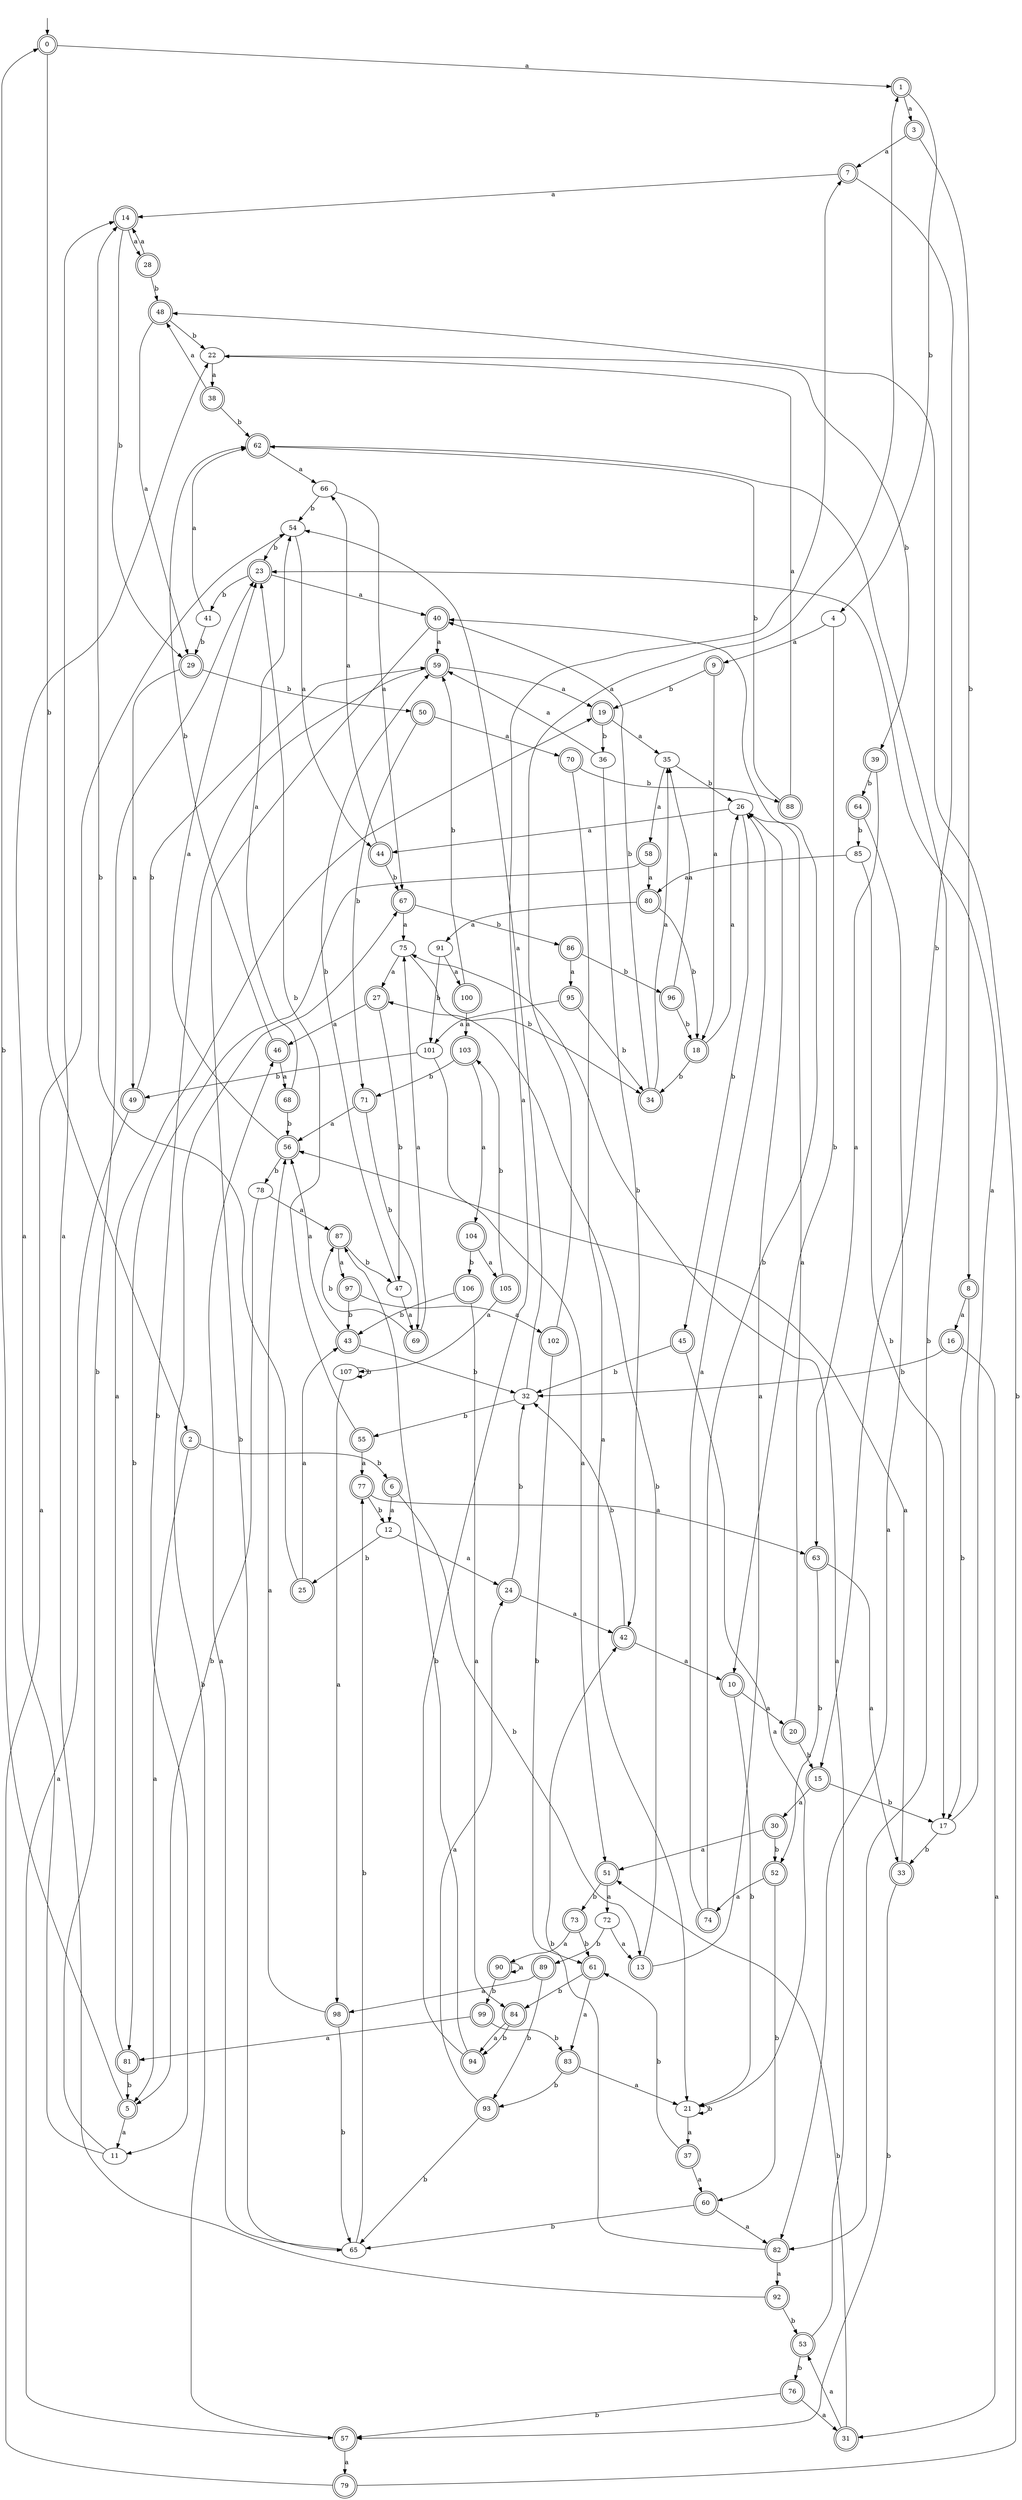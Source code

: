 digraph RandomDFA {
  __start0 [label="", shape=none];
  __start0 -> 0 [label=""];
  0 [shape=circle] [shape=doublecircle]
  0 -> 1 [label="a"]
  0 -> 2 [label="b"]
  1 [shape=doublecircle]
  1 -> 3 [label="a"]
  1 -> 4 [label="b"]
  2 [shape=doublecircle]
  2 -> 5 [label="a"]
  2 -> 6 [label="b"]
  3 [shape=doublecircle]
  3 -> 7 [label="a"]
  3 -> 8 [label="b"]
  4
  4 -> 9 [label="a"]
  4 -> 10 [label="b"]
  5 [shape=doublecircle]
  5 -> 11 [label="a"]
  5 -> 0 [label="b"]
  6 [shape=doublecircle]
  6 -> 12 [label="a"]
  6 -> 13 [label="b"]
  7 [shape=doublecircle]
  7 -> 14 [label="a"]
  7 -> 15 [label="b"]
  8 [shape=doublecircle]
  8 -> 16 [label="a"]
  8 -> 17 [label="b"]
  9 [shape=doublecircle]
  9 -> 18 [label="a"]
  9 -> 19 [label="b"]
  10 [shape=doublecircle]
  10 -> 20 [label="a"]
  10 -> 21 [label="b"]
  11
  11 -> 22 [label="a"]
  11 -> 23 [label="b"]
  12
  12 -> 24 [label="a"]
  12 -> 25 [label="b"]
  13 [shape=doublecircle]
  13 -> 26 [label="a"]
  13 -> 27 [label="b"]
  14 [shape=doublecircle]
  14 -> 28 [label="a"]
  14 -> 29 [label="b"]
  15 [shape=doublecircle]
  15 -> 30 [label="a"]
  15 -> 17 [label="b"]
  16 [shape=doublecircle]
  16 -> 31 [label="a"]
  16 -> 32 [label="b"]
  17
  17 -> 23 [label="a"]
  17 -> 33 [label="b"]
  18 [shape=doublecircle]
  18 -> 26 [label="a"]
  18 -> 34 [label="b"]
  19 [shape=doublecircle]
  19 -> 35 [label="a"]
  19 -> 36 [label="b"]
  20 [shape=doublecircle]
  20 -> 26 [label="a"]
  20 -> 15 [label="b"]
  21
  21 -> 37 [label="a"]
  21 -> 21 [label="b"]
  22
  22 -> 38 [label="a"]
  22 -> 39 [label="b"]
  23 [shape=doublecircle]
  23 -> 40 [label="a"]
  23 -> 41 [label="b"]
  24 [shape=doublecircle]
  24 -> 42 [label="a"]
  24 -> 32 [label="b"]
  25 [shape=doublecircle]
  25 -> 43 [label="a"]
  25 -> 14 [label="b"]
  26
  26 -> 44 [label="a"]
  26 -> 45 [label="b"]
  27 [shape=doublecircle]
  27 -> 46 [label="a"]
  27 -> 47 [label="b"]
  28 [shape=doublecircle]
  28 -> 14 [label="a"]
  28 -> 48 [label="b"]
  29 [shape=doublecircle]
  29 -> 49 [label="a"]
  29 -> 50 [label="b"]
  30 [shape=doublecircle]
  30 -> 51 [label="a"]
  30 -> 52 [label="b"]
  31 [shape=doublecircle]
  31 -> 53 [label="a"]
  31 -> 51 [label="b"]
  32
  32 -> 54 [label="a"]
  32 -> 55 [label="b"]
  33 [shape=doublecircle]
  33 -> 56 [label="a"]
  33 -> 57 [label="b"]
  34 [shape=doublecircle]
  34 -> 35 [label="a"]
  34 -> 40 [label="b"]
  35
  35 -> 58 [label="a"]
  35 -> 26 [label="b"]
  36
  36 -> 59 [label="a"]
  36 -> 42 [label="b"]
  37 [shape=doublecircle]
  37 -> 60 [label="a"]
  37 -> 61 [label="b"]
  38 [shape=doublecircle]
  38 -> 48 [label="a"]
  38 -> 62 [label="b"]
  39 [shape=doublecircle]
  39 -> 63 [label="a"]
  39 -> 64 [label="b"]
  40 [shape=doublecircle]
  40 -> 59 [label="a"]
  40 -> 65 [label="b"]
  41
  41 -> 62 [label="a"]
  41 -> 29 [label="b"]
  42 [shape=doublecircle]
  42 -> 10 [label="a"]
  42 -> 32 [label="b"]
  43 [shape=doublecircle]
  43 -> 56 [label="a"]
  43 -> 32 [label="b"]
  44 [shape=doublecircle]
  44 -> 66 [label="a"]
  44 -> 67 [label="b"]
  45 [shape=doublecircle]
  45 -> 21 [label="a"]
  45 -> 32 [label="b"]
  46 [shape=doublecircle]
  46 -> 68 [label="a"]
  46 -> 62 [label="b"]
  47
  47 -> 69 [label="a"]
  47 -> 59 [label="b"]
  48 [shape=doublecircle]
  48 -> 29 [label="a"]
  48 -> 22 [label="b"]
  49 [shape=doublecircle]
  49 -> 57 [label="a"]
  49 -> 59 [label="b"]
  50 [shape=doublecircle]
  50 -> 70 [label="a"]
  50 -> 71 [label="b"]
  51 [shape=doublecircle]
  51 -> 72 [label="a"]
  51 -> 73 [label="b"]
  52 [shape=doublecircle]
  52 -> 74 [label="a"]
  52 -> 60 [label="b"]
  53 [shape=doublecircle]
  53 -> 75 [label="a"]
  53 -> 76 [label="b"]
  54
  54 -> 44 [label="a"]
  54 -> 23 [label="b"]
  55 [shape=doublecircle]
  55 -> 77 [label="a"]
  55 -> 23 [label="b"]
  56 [shape=doublecircle]
  56 -> 23 [label="a"]
  56 -> 78 [label="b"]
  57 [shape=doublecircle]
  57 -> 79 [label="a"]
  57 -> 67 [label="b"]
  58 [shape=doublecircle]
  58 -> 80 [label="a"]
  58 -> 81 [label="b"]
  59 [shape=doublecircle]
  59 -> 19 [label="a"]
  59 -> 11 [label="b"]
  60 [shape=doublecircle]
  60 -> 82 [label="a"]
  60 -> 65 [label="b"]
  61 [shape=doublecircle]
  61 -> 83 [label="a"]
  61 -> 84 [label="b"]
  62 [shape=doublecircle]
  62 -> 66 [label="a"]
  62 -> 82 [label="b"]
  63 [shape=doublecircle]
  63 -> 33 [label="a"]
  63 -> 52 [label="b"]
  64 [shape=doublecircle]
  64 -> 82 [label="a"]
  64 -> 85 [label="b"]
  65
  65 -> 46 [label="a"]
  65 -> 77 [label="b"]
  66
  66 -> 67 [label="a"]
  66 -> 54 [label="b"]
  67 [shape=doublecircle]
  67 -> 75 [label="a"]
  67 -> 86 [label="b"]
  68 [shape=doublecircle]
  68 -> 54 [label="a"]
  68 -> 56 [label="b"]
  69 [shape=doublecircle]
  69 -> 75 [label="a"]
  69 -> 87 [label="b"]
  70 [shape=doublecircle]
  70 -> 21 [label="a"]
  70 -> 88 [label="b"]
  71 [shape=doublecircle]
  71 -> 56 [label="a"]
  71 -> 69 [label="b"]
  72
  72 -> 13 [label="a"]
  72 -> 89 [label="b"]
  73 [shape=doublecircle]
  73 -> 90 [label="a"]
  73 -> 61 [label="b"]
  74 [shape=doublecircle]
  74 -> 26 [label="a"]
  74 -> 40 [label="b"]
  75
  75 -> 27 [label="a"]
  75 -> 34 [label="b"]
  76 [shape=doublecircle]
  76 -> 31 [label="a"]
  76 -> 57 [label="b"]
  77 [shape=doublecircle]
  77 -> 63 [label="a"]
  77 -> 12 [label="b"]
  78
  78 -> 87 [label="a"]
  78 -> 5 [label="b"]
  79 [shape=doublecircle]
  79 -> 54 [label="a"]
  79 -> 48 [label="b"]
  80 [shape=doublecircle]
  80 -> 91 [label="a"]
  80 -> 18 [label="b"]
  81 [shape=doublecircle]
  81 -> 19 [label="a"]
  81 -> 5 [label="b"]
  82 [shape=doublecircle]
  82 -> 92 [label="a"]
  82 -> 42 [label="b"]
  83 [shape=doublecircle]
  83 -> 21 [label="a"]
  83 -> 93 [label="b"]
  84 [shape=doublecircle]
  84 -> 94 [label="a"]
  84 -> 94 [label="b"]
  85
  85 -> 80 [label="a"]
  85 -> 17 [label="b"]
  86 [shape=doublecircle]
  86 -> 95 [label="a"]
  86 -> 96 [label="b"]
  87 [shape=doublecircle]
  87 -> 97 [label="a"]
  87 -> 47 [label="b"]
  88 [shape=doublecircle]
  88 -> 22 [label="a"]
  88 -> 62 [label="b"]
  89 [shape=doublecircle]
  89 -> 98 [label="a"]
  89 -> 93 [label="b"]
  90 [shape=doublecircle]
  90 -> 90 [label="a"]
  90 -> 99 [label="b"]
  91
  91 -> 100 [label="a"]
  91 -> 101 [label="b"]
  92 [shape=doublecircle]
  92 -> 14 [label="a"]
  92 -> 53 [label="b"]
  93 [shape=doublecircle]
  93 -> 24 [label="a"]
  93 -> 65 [label="b"]
  94 [shape=doublecircle]
  94 -> 7 [label="a"]
  94 -> 87 [label="b"]
  95 [shape=doublecircle]
  95 -> 101 [label="a"]
  95 -> 34 [label="b"]
  96 [shape=doublecircle]
  96 -> 35 [label="a"]
  96 -> 18 [label="b"]
  97 [shape=doublecircle]
  97 -> 102 [label="a"]
  97 -> 43 [label="b"]
  98 [shape=doublecircle]
  98 -> 56 [label="a"]
  98 -> 65 [label="b"]
  99 [shape=doublecircle]
  99 -> 81 [label="a"]
  99 -> 83 [label="b"]
  100 [shape=doublecircle]
  100 -> 103 [label="a"]
  100 -> 59 [label="b"]
  101
  101 -> 51 [label="a"]
  101 -> 49 [label="b"]
  102 [shape=doublecircle]
  102 -> 1 [label="a"]
  102 -> 61 [label="b"]
  103 [shape=doublecircle]
  103 -> 104 [label="a"]
  103 -> 71 [label="b"]
  104 [shape=doublecircle]
  104 -> 105 [label="a"]
  104 -> 106 [label="b"]
  105 [shape=doublecircle]
  105 -> 107 [label="a"]
  105 -> 103 [label="b"]
  106 [shape=doublecircle]
  106 -> 84 [label="a"]
  106 -> 43 [label="b"]
  107
  107 -> 98 [label="a"]
  107 -> 107 [label="b"]
}
